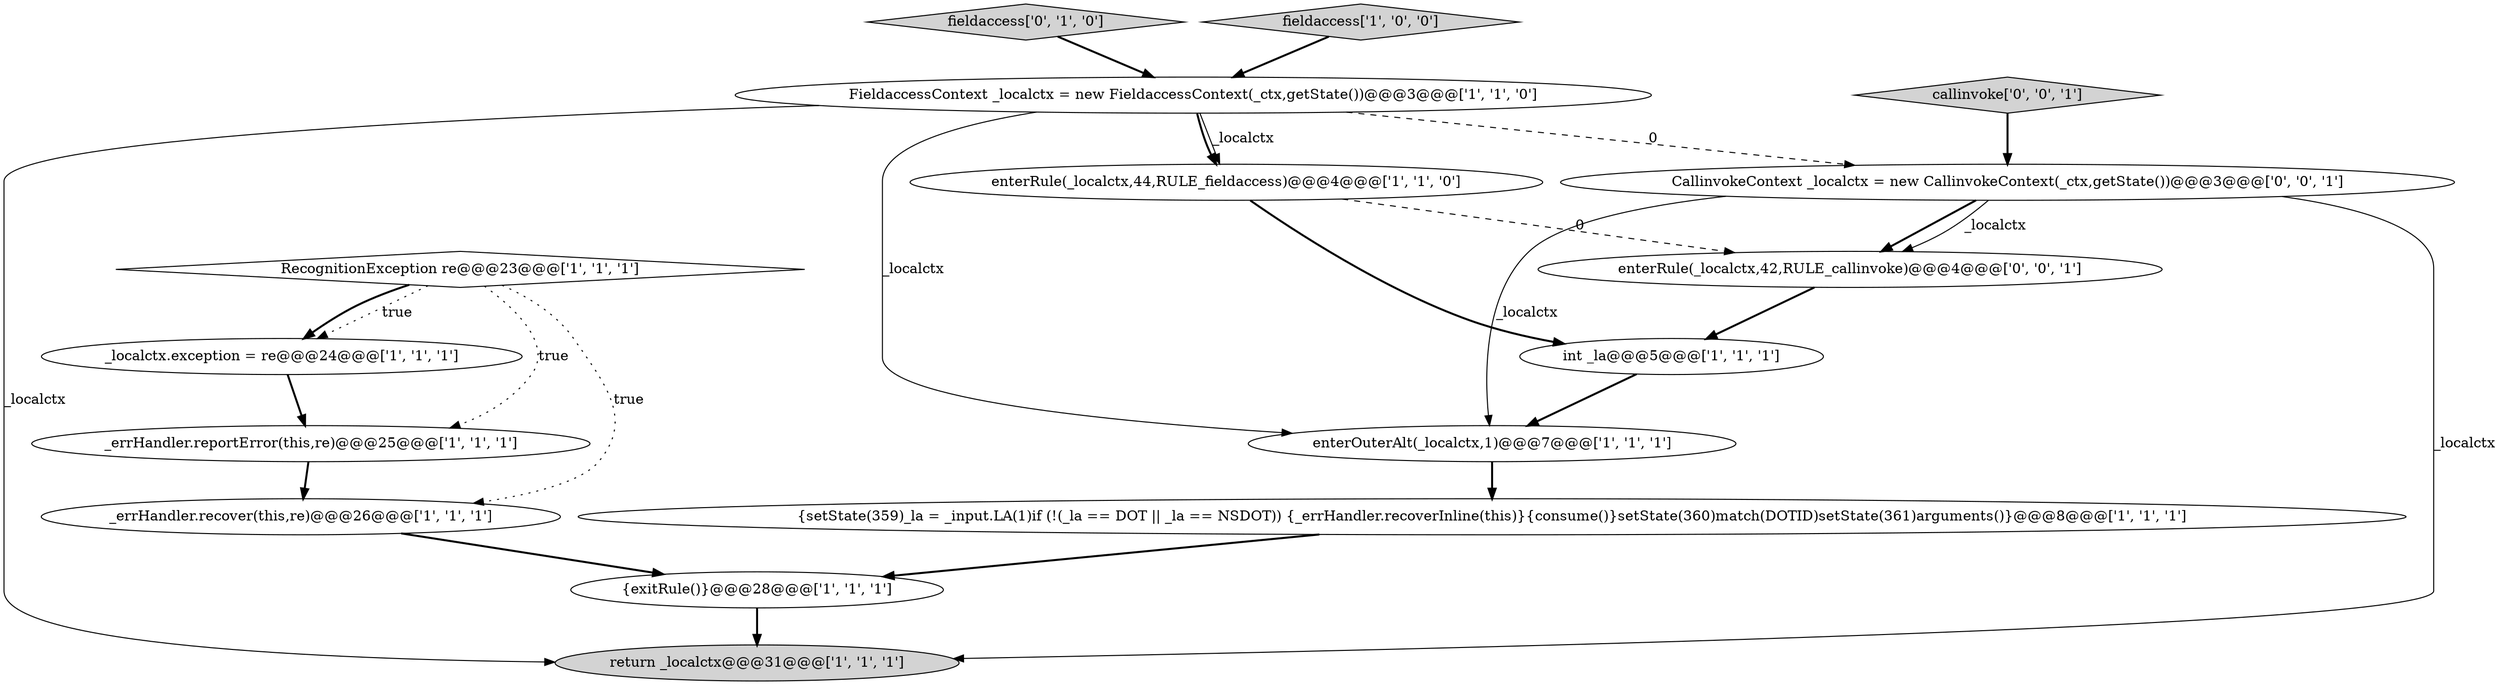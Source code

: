 digraph {
12 [style = filled, label = "fieldaccess['0', '1', '0']", fillcolor = lightgray, shape = diamond image = "AAA0AAABBB2BBB"];
2 [style = filled, label = "{exitRule()}@@@28@@@['1', '1', '1']", fillcolor = white, shape = ellipse image = "AAA0AAABBB1BBB"];
9 [style = filled, label = "_localctx.exception = re@@@24@@@['1', '1', '1']", fillcolor = white, shape = ellipse image = "AAA0AAABBB1BBB"];
0 [style = filled, label = "{setState(359)_la = _input.LA(1)if (!(_la == DOT || _la == NSDOT)) {_errHandler.recoverInline(this)}{consume()}setState(360)match(DOTID)setState(361)arguments()}@@@8@@@['1', '1', '1']", fillcolor = white, shape = ellipse image = "AAA0AAABBB1BBB"];
3 [style = filled, label = "int _la@@@5@@@['1', '1', '1']", fillcolor = white, shape = ellipse image = "AAA0AAABBB1BBB"];
10 [style = filled, label = "_errHandler.reportError(this,re)@@@25@@@['1', '1', '1']", fillcolor = white, shape = ellipse image = "AAA0AAABBB1BBB"];
14 [style = filled, label = "callinvoke['0', '0', '1']", fillcolor = lightgray, shape = diamond image = "AAA0AAABBB3BBB"];
15 [style = filled, label = "CallinvokeContext _localctx = new CallinvokeContext(_ctx,getState())@@@3@@@['0', '0', '1']", fillcolor = white, shape = ellipse image = "AAA0AAABBB3BBB"];
6 [style = filled, label = "fieldaccess['1', '0', '0']", fillcolor = lightgray, shape = diamond image = "AAA0AAABBB1BBB"];
8 [style = filled, label = "return _localctx@@@31@@@['1', '1', '1']", fillcolor = lightgray, shape = ellipse image = "AAA0AAABBB1BBB"];
11 [style = filled, label = "enterRule(_localctx,44,RULE_fieldaccess)@@@4@@@['1', '1', '0']", fillcolor = white, shape = ellipse image = "AAA0AAABBB1BBB"];
13 [style = filled, label = "enterRule(_localctx,42,RULE_callinvoke)@@@4@@@['0', '0', '1']", fillcolor = white, shape = ellipse image = "AAA0AAABBB3BBB"];
4 [style = filled, label = "enterOuterAlt(_localctx,1)@@@7@@@['1', '1', '1']", fillcolor = white, shape = ellipse image = "AAA0AAABBB1BBB"];
7 [style = filled, label = "RecognitionException re@@@23@@@['1', '1', '1']", fillcolor = white, shape = diamond image = "AAA0AAABBB1BBB"];
5 [style = filled, label = "_errHandler.recover(this,re)@@@26@@@['1', '1', '1']", fillcolor = white, shape = ellipse image = "AAA0AAABBB1BBB"];
1 [style = filled, label = "FieldaccessContext _localctx = new FieldaccessContext(_ctx,getState())@@@3@@@['1', '1', '0']", fillcolor = white, shape = ellipse image = "AAA0AAABBB1BBB"];
15->13 [style = bold, label=""];
7->10 [style = dotted, label="true"];
1->15 [style = dashed, label="0"];
0->2 [style = bold, label=""];
15->4 [style = solid, label="_localctx"];
1->8 [style = solid, label="_localctx"];
9->10 [style = bold, label=""];
7->9 [style = dotted, label="true"];
12->1 [style = bold, label=""];
3->4 [style = bold, label=""];
1->4 [style = solid, label="_localctx"];
4->0 [style = bold, label=""];
1->11 [style = bold, label=""];
7->5 [style = dotted, label="true"];
7->9 [style = bold, label=""];
1->11 [style = solid, label="_localctx"];
6->1 [style = bold, label=""];
5->2 [style = bold, label=""];
11->13 [style = dashed, label="0"];
10->5 [style = bold, label=""];
13->3 [style = bold, label=""];
11->3 [style = bold, label=""];
15->13 [style = solid, label="_localctx"];
15->8 [style = solid, label="_localctx"];
14->15 [style = bold, label=""];
2->8 [style = bold, label=""];
}
